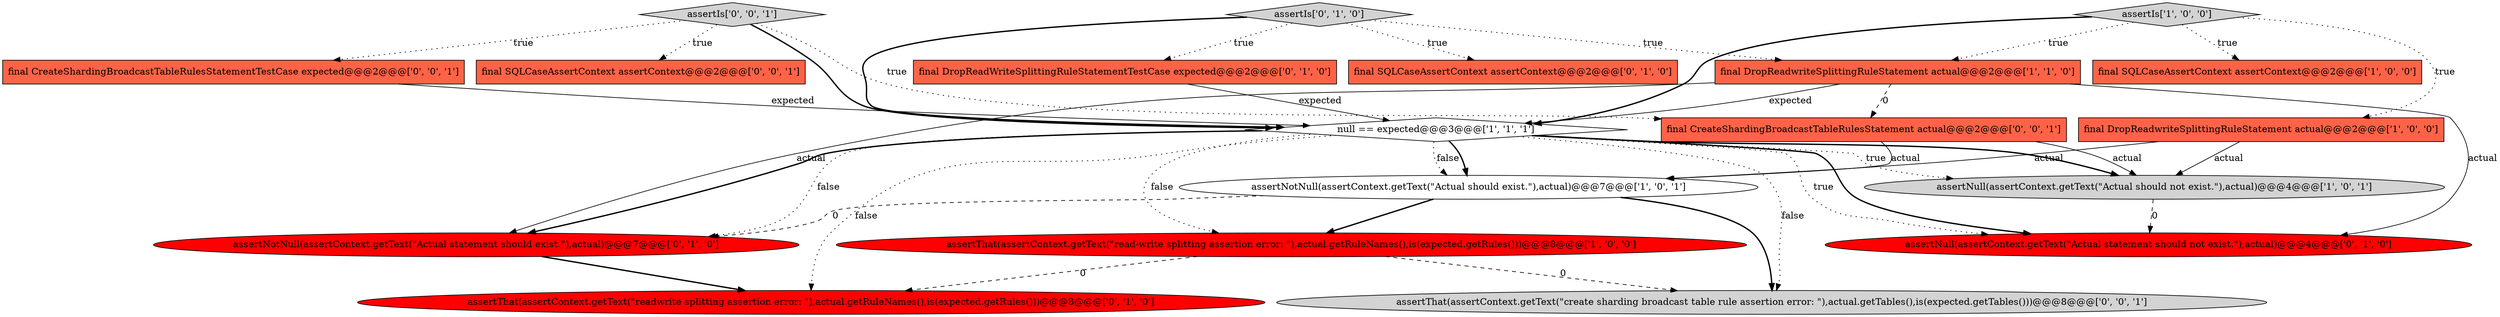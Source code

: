 digraph {
16 [style = filled, label = "final SQLCaseAssertContext assertContext@@@2@@@['0', '0', '1']", fillcolor = tomato, shape = box image = "AAA0AAABBB3BBB"];
17 [style = filled, label = "final CreateShardingBroadcastTableRulesStatementTestCase expected@@@2@@@['0', '0', '1']", fillcolor = tomato, shape = box image = "AAA0AAABBB3BBB"];
14 [style = filled, label = "assertThat(assertContext.getText(\"create sharding broadcast table rule assertion error: \"),actual.getTables(),is(expected.getTables()))@@@8@@@['0', '0', '1']", fillcolor = lightgray, shape = ellipse image = "AAA0AAABBB3BBB"];
2 [style = filled, label = "final SQLCaseAssertContext assertContext@@@2@@@['1', '0', '0']", fillcolor = tomato, shape = box image = "AAA0AAABBB1BBB"];
1 [style = filled, label = "assertNotNull(assertContext.getText(\"Actual should exist.\"),actual)@@@7@@@['1', '0', '1']", fillcolor = white, shape = ellipse image = "AAA0AAABBB1BBB"];
12 [style = filled, label = "assertNull(assertContext.getText(\"Actual statement should not exist.\"),actual)@@@4@@@['0', '1', '0']", fillcolor = red, shape = ellipse image = "AAA1AAABBB2BBB"];
18 [style = filled, label = "final CreateShardingBroadcastTableRulesStatement actual@@@2@@@['0', '0', '1']", fillcolor = tomato, shape = box image = "AAA0AAABBB3BBB"];
6 [style = filled, label = "assertIs['1', '0', '0']", fillcolor = lightgray, shape = diamond image = "AAA0AAABBB1BBB"];
8 [style = filled, label = "assertNotNull(assertContext.getText(\"Actual statement should exist.\"),actual)@@@7@@@['0', '1', '0']", fillcolor = red, shape = ellipse image = "AAA1AAABBB2BBB"];
5 [style = filled, label = "assertThat(assertContext.getText(\"read-write splitting assertion error: \"),actual.getRuleNames(),is(expected.getRules()))@@@8@@@['1', '0', '0']", fillcolor = red, shape = ellipse image = "AAA1AAABBB1BBB"];
9 [style = filled, label = "assertIs['0', '1', '0']", fillcolor = lightgray, shape = diamond image = "AAA0AAABBB2BBB"];
13 [style = filled, label = "assertThat(assertContext.getText(\"readwrite splitting assertion error: \"),actual.getRuleNames(),is(expected.getRules()))@@@8@@@['0', '1', '0']", fillcolor = red, shape = ellipse image = "AAA1AAABBB2BBB"];
0 [style = filled, label = "final DropReadwriteSplittingRuleStatement actual@@@2@@@['1', '0', '0']", fillcolor = tomato, shape = box image = "AAA0AAABBB1BBB"];
4 [style = filled, label = "null == expected@@@3@@@['1', '1', '1']", fillcolor = white, shape = diamond image = "AAA0AAABBB1BBB"];
10 [style = filled, label = "final DropReadWriteSplittingRuleStatementTestCase expected@@@2@@@['0', '1', '0']", fillcolor = tomato, shape = box image = "AAA0AAABBB2BBB"];
15 [style = filled, label = "assertIs['0', '0', '1']", fillcolor = lightgray, shape = diamond image = "AAA0AAABBB3BBB"];
3 [style = filled, label = "assertNull(assertContext.getText(\"Actual should not exist.\"),actual)@@@4@@@['1', '0', '1']", fillcolor = lightgray, shape = ellipse image = "AAA0AAABBB1BBB"];
11 [style = filled, label = "final SQLCaseAssertContext assertContext@@@2@@@['0', '1', '0']", fillcolor = tomato, shape = box image = "AAA0AAABBB2BBB"];
7 [style = filled, label = "final DropReadwriteSplittingRuleStatement actual@@@2@@@['1', '1', '0']", fillcolor = tomato, shape = box image = "AAA0AAABBB1BBB"];
1->5 [style = bold, label=""];
5->13 [style = dashed, label="0"];
4->3 [style = bold, label=""];
5->14 [style = dashed, label="0"];
4->14 [style = dotted, label="false"];
7->18 [style = dashed, label="0"];
7->8 [style = solid, label="actual"];
0->3 [style = solid, label="actual"];
9->11 [style = dotted, label="true"];
9->4 [style = bold, label=""];
15->18 [style = dotted, label="true"];
4->5 [style = dotted, label="false"];
0->1 [style = solid, label="actual"];
18->1 [style = solid, label="actual"];
15->16 [style = dotted, label="true"];
4->13 [style = dotted, label="false"];
4->8 [style = dotted, label="false"];
18->3 [style = solid, label="actual"];
15->17 [style = dotted, label="true"];
6->4 [style = bold, label=""];
7->12 [style = solid, label="actual"];
6->2 [style = dotted, label="true"];
4->3 [style = dotted, label="true"];
3->12 [style = dashed, label="0"];
10->4 [style = solid, label="expected"];
15->4 [style = bold, label=""];
6->7 [style = dotted, label="true"];
4->12 [style = bold, label=""];
4->8 [style = bold, label=""];
1->8 [style = dashed, label="0"];
1->14 [style = bold, label=""];
4->1 [style = dotted, label="false"];
4->1 [style = bold, label=""];
6->0 [style = dotted, label="true"];
17->4 [style = solid, label="expected"];
9->7 [style = dotted, label="true"];
7->4 [style = solid, label="expected"];
4->12 [style = dotted, label="true"];
9->10 [style = dotted, label="true"];
8->13 [style = bold, label=""];
}
